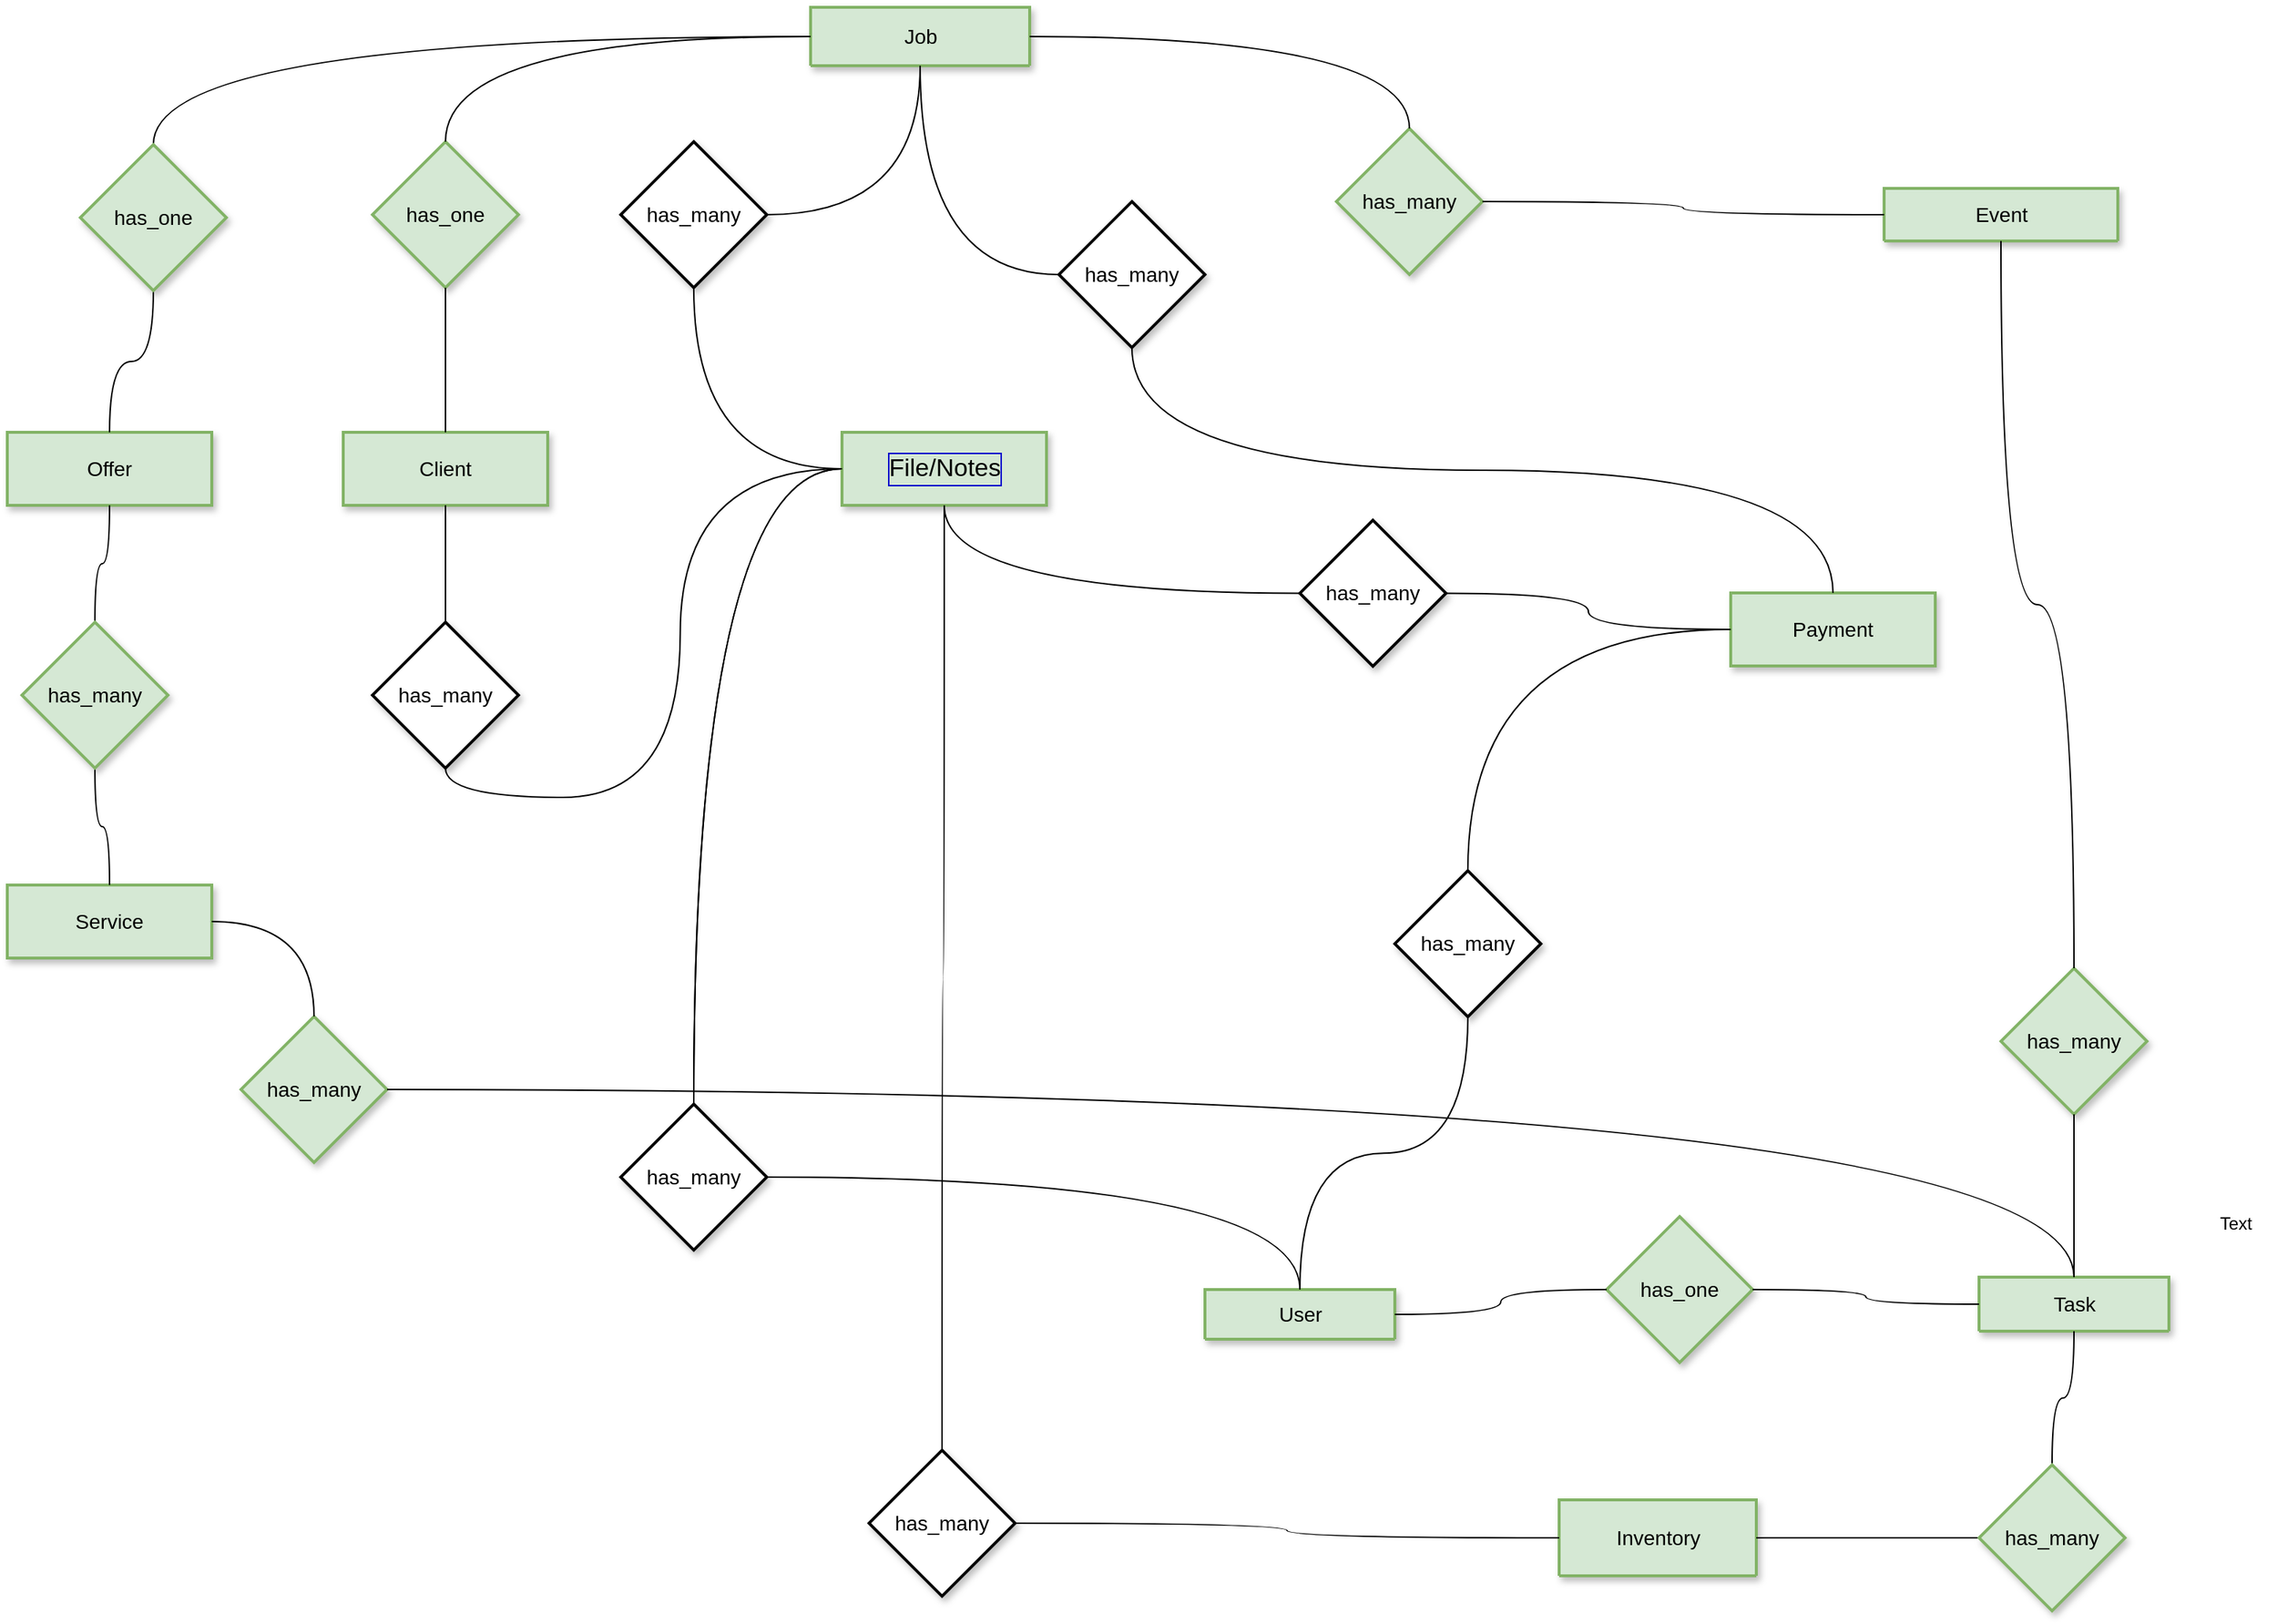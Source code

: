 <mxfile version="11.1.1" type="device"><diagram id="9iRXF81XI2Wqi4vtROe5" name="Page-1"><mxGraphModel dx="4610" dy="2313" grid="1" gridSize="10" guides="1" tooltips="1" connect="1" arrows="1" fold="1" page="0" pageScale="1" pageWidth="1100" pageHeight="850" math="0" shadow="0"><root><mxCell id="0"/><mxCell id="1" parent="0"/><mxCell id="vGvN-s6w1yWlGl6HIiDT-2" value="Client" style="strokeWidth=2;whiteSpace=wrap;html=1;align=center;fontSize=14;shadow=1;glass=0;comic=0;fillColor=#d5e8d4;strokeColor=#82b366;" parent="1" vertex="1"><mxGeometry x="-2400" y="-820" width="140" height="50" as="geometry"/></mxCell><mxCell id="vGvN-s6w1yWlGl6HIiDT-12" value="Payment" style="strokeWidth=2;whiteSpace=wrap;html=1;align=center;fontSize=14;shadow=1;glass=0;comic=0;fillColor=#d5e8d4;strokeColor=#82b366;" parent="1" vertex="1"><mxGeometry x="-1450" y="-710" width="140" height="50" as="geometry"/></mxCell><mxCell id="vGvN-s6w1yWlGl6HIiDT-13" value="Service" style="strokeWidth=2;whiteSpace=wrap;html=1;align=center;fontSize=14;shadow=1;glass=0;comic=0;fillColor=#d5e8d4;strokeColor=#82b366;" parent="1" vertex="1"><mxGeometry x="-2630" y="-510" width="140" height="50" as="geometry"/></mxCell><mxCell id="vGvN-s6w1yWlGl6HIiDT-14" value="Offer" style="strokeWidth=2;whiteSpace=wrap;html=1;align=center;fontSize=14;shadow=1;glass=0;comic=0;rounded=0;fillColor=#d5e8d4;strokeColor=#82b366;" parent="1" vertex="1"><mxGeometry x="-2630" y="-820" width="140" height="50" as="geometry"/></mxCell><mxCell id="vGvN-s6w1yWlGl6HIiDT-19" value="Job&lt;br&gt;" style="swimlane;fontStyle=0;childLayout=stackLayout;horizontal=1;startSize=40;fillColor=#d5e8d4;horizontalStack=0;resizeParent=1;resizeParentMax=0;resizeLast=0;collapsible=1;marginBottom=0;swimlaneFillColor=#ffffff;align=center;fontSize=14;rounded=0;shadow=1;glass=0;comic=0;strokeWidth=2;html=1;strokeColor=#82b366;" parent="1" vertex="1" collapsed="1"><mxGeometry x="-2080" y="-1111" width="150" height="40" as="geometry"><mxRectangle x="-1730" y="-530" width="140" height="118" as="alternateBounds"/></mxGeometry></mxCell><mxCell id="vGvN-s6w1yWlGl6HIiDT-20" value="name" style="text;strokeColor=none;fillColor=none;spacingLeft=4;spacingRight=4;overflow=hidden;rotatable=0;points=[[0,0.5],[1,0.5]];portConstraint=eastwest;fontSize=12;" parent="vGvN-s6w1yWlGl6HIiDT-19" vertex="1"><mxGeometry y="40" width="150" height="26" as="geometry"/></mxCell><mxCell id="vGvN-s6w1yWlGl6HIiDT-22" value="description" style="text;strokeColor=none;fillColor=none;spacingLeft=4;spacingRight=4;overflow=hidden;rotatable=0;points=[[0,0.5],[1,0.5]];portConstraint=eastwest;fontSize=12;" parent="vGvN-s6w1yWlGl6HIiDT-19" vertex="1"><mxGeometry y="66" width="150" height="26" as="geometry"/></mxCell><mxCell id="vGvN-s6w1yWlGl6HIiDT-38" value="status" style="text;strokeColor=none;fillColor=none;spacingLeft=4;spacingRight=4;overflow=hidden;rotatable=0;points=[[0,0.5],[1,0.5]];portConstraint=eastwest;fontSize=12;" parent="vGvN-s6w1yWlGl6HIiDT-19" vertex="1"><mxGeometry y="92" width="150" height="26" as="geometry"/></mxCell><mxCell id="vGvN-s6w1yWlGl6HIiDT-30" value="Event" style="swimlane;fontStyle=0;childLayout=stackLayout;horizontal=1;startSize=36;fillColor=#d5e8d4;horizontalStack=0;resizeParent=1;resizeParentMax=0;resizeLast=0;collapsible=1;marginBottom=0;swimlaneFillColor=#ffffff;align=center;fontSize=14;rounded=0;shadow=1;glass=0;comic=0;strokeWidth=2;html=1;strokeColor=#82b366;" parent="1" vertex="1" collapsed="1"><mxGeometry x="-1345" y="-987" width="160" height="36" as="geometry"><mxRectangle x="1110" y="114" width="140" height="152" as="alternateBounds"/></mxGeometry></mxCell><mxCell id="vGvN-s6w1yWlGl6HIiDT-31" value="name" style="text;strokeColor=none;fillColor=none;spacingLeft=4;spacingRight=4;overflow=hidden;rotatable=0;points=[[0,0.5],[1,0.5]];portConstraint=eastwest;fontSize=12;" parent="vGvN-s6w1yWlGl6HIiDT-30" vertex="1"><mxGeometry y="36" width="160" height="26" as="geometry"/></mxCell><mxCell id="vGvN-s6w1yWlGl6HIiDT-32" value="description" style="text;strokeColor=none;fillColor=none;spacingLeft=4;spacingRight=4;overflow=hidden;rotatable=0;points=[[0,0.5],[1,0.5]];portConstraint=eastwest;fontSize=12;" parent="vGvN-s6w1yWlGl6HIiDT-30" vertex="1"><mxGeometry y="62" width="160" height="26" as="geometry"/></mxCell><mxCell id="vGvN-s6w1yWlGl6HIiDT-33" value="date_start" style="text;strokeColor=none;fillColor=none;spacingLeft=4;spacingRight=4;overflow=hidden;rotatable=0;points=[[0,0.5],[1,0.5]];portConstraint=eastwest;fontSize=12;" parent="vGvN-s6w1yWlGl6HIiDT-30" vertex="1"><mxGeometry y="88" width="160" height="26" as="geometry"/></mxCell><mxCell id="vGvN-s6w1yWlGl6HIiDT-34" value="date_end" style="text;strokeColor=none;fillColor=none;spacingLeft=4;spacingRight=4;overflow=hidden;rotatable=0;points=[[0,0.5],[1,0.5]];portConstraint=eastwest;fontSize=12;" parent="vGvN-s6w1yWlGl6HIiDT-30" vertex="1"><mxGeometry y="114" width="160" height="26" as="geometry"/></mxCell><mxCell id="vGvN-s6w1yWlGl6HIiDT-129" value="location" style="text;strokeColor=none;fillColor=none;spacingLeft=4;spacingRight=4;overflow=hidden;rotatable=0;points=[[0,0.5],[1,0.5]];portConstraint=eastwest;fontSize=12;" parent="vGvN-s6w1yWlGl6HIiDT-30" vertex="1"><mxGeometry y="140" width="160" height="26" as="geometry"/></mxCell><mxCell id="vGvN-s6w1yWlGl6HIiDT-61" value="Task" style="swimlane;fontStyle=0;childLayout=stackLayout;horizontal=1;startSize=47;fillColor=#d5e8d4;horizontalStack=0;resizeParent=1;resizeParentMax=0;resizeLast=0;collapsible=1;marginBottom=0;swimlaneFillColor=#ffffff;align=center;fontSize=14;rounded=0;shadow=1;glass=0;comic=0;strokeWidth=2;html=1;strokeColor=#82b366;" parent="1" vertex="1" collapsed="1"><mxGeometry x="-1280" y="-241.5" width="130" height="37" as="geometry"><mxRectangle x="750" y="522.5" width="140" height="143" as="alternateBounds"/></mxGeometry></mxCell><mxCell id="vGvN-s6w1yWlGl6HIiDT-62" value="name" style="text;strokeColor=none;fillColor=none;spacingLeft=4;spacingRight=4;overflow=hidden;rotatable=0;points=[[0,0.5],[1,0.5]];portConstraint=eastwest;fontSize=12;" parent="vGvN-s6w1yWlGl6HIiDT-61" vertex="1"><mxGeometry y="37" width="130" height="26" as="geometry"/></mxCell><mxCell id="vGvN-s6w1yWlGl6HIiDT-63" value="description" style="text;strokeColor=none;fillColor=none;spacingLeft=4;spacingRight=4;overflow=hidden;rotatable=0;points=[[0,0.5],[1,0.5]];portConstraint=eastwest;fontSize=12;" parent="vGvN-s6w1yWlGl6HIiDT-61" vertex="1"><mxGeometry y="63" width="130" height="26" as="geometry"/></mxCell><mxCell id="vGvN-s6w1yWlGl6HIiDT-64" value="rating" style="text;strokeColor=none;fillColor=none;spacingLeft=4;spacingRight=4;overflow=hidden;rotatable=0;points=[[0,0.5],[1,0.5]];portConstraint=eastwest;fontSize=12;" parent="vGvN-s6w1yWlGl6HIiDT-61" vertex="1"><mxGeometry y="89" width="130" height="26" as="geometry"/></mxCell><mxCell id="vGvN-s6w1yWlGl6HIiDT-65" value="status" style="text;strokeColor=none;fillColor=none;spacingLeft=4;spacingRight=4;overflow=hidden;rotatable=0;points=[[0,0.5],[1,0.5]];portConstraint=eastwest;fontSize=12;" parent="vGvN-s6w1yWlGl6HIiDT-61" vertex="1"><mxGeometry y="115" width="130" height="26" as="geometry"/></mxCell><mxCell id="vGvN-s6w1yWlGl6HIiDT-67" value="Inventory" style="swimlane;fontStyle=0;childLayout=stackLayout;horizontal=1;startSize=52;fillColor=#d5e8d4;horizontalStack=0;resizeParent=1;resizeParentMax=0;resizeLast=0;collapsible=1;marginBottom=0;swimlaneFillColor=#ffffff;align=center;fontSize=14;rounded=0;shadow=1;glass=0;comic=0;strokeWidth=2;html=1;strokeColor=#82b366;" parent="1" vertex="1" collapsed="1"><mxGeometry x="-1567.5" y="-89" width="135" height="52" as="geometry"><mxRectangle x="910" y="780" width="140" height="100" as="alternateBounds"/></mxGeometry></mxCell><mxCell id="vGvN-s6w1yWlGl6HIiDT-68" value="name" style="text;strokeColor=none;fillColor=none;spacingLeft=4;spacingRight=4;overflow=hidden;rotatable=0;points=[[0,0.5],[1,0.5]];portConstraint=eastwest;fontSize=12;" parent="vGvN-s6w1yWlGl6HIiDT-67" vertex="1"><mxGeometry y="52" width="135" height="26" as="geometry"/></mxCell><mxCell id="vGvN-s6w1yWlGl6HIiDT-69" value="description" style="text;strokeColor=none;fillColor=none;spacingLeft=4;spacingRight=4;overflow=hidden;rotatable=0;points=[[0,0.5],[1,0.5]];portConstraint=eastwest;fontSize=12;" parent="vGvN-s6w1yWlGl6HIiDT-67" vertex="1"><mxGeometry y="78" width="135" height="26" as="geometry"/></mxCell><mxCell id="vGvN-s6w1yWlGl6HIiDT-71" value="status" style="text;strokeColor=none;fillColor=none;spacingLeft=4;spacingRight=4;overflow=hidden;rotatable=0;points=[[0,0.5],[1,0.5]];portConstraint=eastwest;fontSize=12;" parent="vGvN-s6w1yWlGl6HIiDT-67" vertex="1"><mxGeometry y="104" width="135" height="26" as="geometry"/></mxCell><mxCell id="vGvN-s6w1yWlGl6HIiDT-72" value="User" style="swimlane;fontStyle=0;childLayout=stackLayout;horizontal=1;startSize=39;fillColor=#d5e8d4;horizontalStack=0;resizeParent=1;resizeParentMax=0;resizeLast=0;collapsible=1;marginBottom=0;swimlaneFillColor=#ffffff;align=center;fontSize=14;rounded=0;shadow=1;glass=0;comic=0;strokeWidth=2;html=1;strokeColor=#82b366;" parent="1" vertex="1" collapsed="1"><mxGeometry x="-1810" y="-233" width="130" height="34" as="geometry"><mxRectangle x="560" y="440" width="150" height="195" as="alternateBounds"/></mxGeometry></mxCell><mxCell id="vGvN-s6w1yWlGl6HIiDT-73" value="name" style="text;strokeColor=none;fillColor=none;spacingLeft=4;spacingRight=4;overflow=hidden;rotatable=0;points=[[0,0.5],[1,0.5]];portConstraint=eastwest;fontSize=12;" parent="vGvN-s6w1yWlGl6HIiDT-72" vertex="1"><mxGeometry y="34" width="130" height="26" as="geometry"/></mxCell><mxCell id="vGvN-s6w1yWlGl6HIiDT-74" value="personal_id" style="text;strokeColor=none;fillColor=none;spacingLeft=4;spacingRight=4;overflow=hidden;rotatable=0;points=[[0,0.5],[1,0.5]];portConstraint=eastwest;fontSize=12;" parent="vGvN-s6w1yWlGl6HIiDT-72" vertex="1"><mxGeometry y="60" width="130" height="26" as="geometry"/></mxCell><mxCell id="vGvN-s6w1yWlGl6HIiDT-75" value="email" style="text;strokeColor=none;fillColor=none;spacingLeft=4;spacingRight=4;overflow=hidden;rotatable=0;points=[[0,0.5],[1,0.5]];portConstraint=eastwest;fontSize=12;" parent="vGvN-s6w1yWlGl6HIiDT-72" vertex="1"><mxGeometry y="86" width="130" height="26" as="geometry"/></mxCell><mxCell id="vGvN-s6w1yWlGl6HIiDT-76" value="phone" style="text;strokeColor=none;fillColor=none;spacingLeft=4;spacingRight=4;overflow=hidden;rotatable=0;points=[[0,0.5],[1,0.5]];portConstraint=eastwest;fontSize=12;" parent="vGvN-s6w1yWlGl6HIiDT-72" vertex="1"><mxGeometry y="112" width="130" height="26" as="geometry"/></mxCell><mxCell id="vGvN-s6w1yWlGl6HIiDT-77" value="position" style="text;strokeColor=none;fillColor=none;spacingLeft=4;spacingRight=4;overflow=hidden;rotatable=0;points=[[0,0.5],[1,0.5]];portConstraint=eastwest;fontSize=12;" parent="vGvN-s6w1yWlGl6HIiDT-72" vertex="1"><mxGeometry y="138" width="130" height="26" as="geometry"/></mxCell><mxCell id="vGvN-s6w1yWlGl6HIiDT-78" value="user_type" style="text;strokeColor=none;fillColor=none;spacingLeft=4;spacingRight=4;overflow=hidden;rotatable=0;points=[[0,0.5],[1,0.5]];portConstraint=eastwest;fontSize=12;" parent="vGvN-s6w1yWlGl6HIiDT-72" vertex="1"><mxGeometry y="164" width="130" height="26" as="geometry"/></mxCell><mxCell id="vGvN-s6w1yWlGl6HIiDT-88" value="has_many" style="shape=rhombus;strokeWidth=2;fontSize=17;perimeter=rhombusPerimeter;whiteSpace=wrap;html=1;align=center;fontSize=14;rounded=0;shadow=1;glass=0;comic=0;fillColor=#d5e8d4;strokeColor=#82b366;" parent="1" vertex="1"><mxGeometry x="-1720" y="-1028" width="100" height="100" as="geometry"/></mxCell><mxCell id="vGvN-s6w1yWlGl6HIiDT-89" style="rounded=1;jumpStyle=none;orthogonalLoop=1;jettySize=auto;html=1;strokeColor=#000000;fontSize=14;endArrow=none;endFill=0;elbow=vertical;edgeStyle=orthogonalEdgeStyle;curved=1;" parent="1" source="vGvN-s6w1yWlGl6HIiDT-88" target="vGvN-s6w1yWlGl6HIiDT-30" edge="1"><mxGeometry relative="1" as="geometry"><mxPoint x="1100" y="240" as="targetPoint"/></mxGeometry></mxCell><mxCell id="vGvN-s6w1yWlGl6HIiDT-90" style="rounded=1;jumpStyle=none;orthogonalLoop=1;jettySize=auto;html=1;strokeColor=#000000;fontSize=14;endArrow=none;endFill=0;elbow=vertical;edgeStyle=orthogonalEdgeStyle;curved=1;" parent="1" source="vGvN-s6w1yWlGl6HIiDT-19" target="vGvN-s6w1yWlGl6HIiDT-88" edge="1"><mxGeometry relative="1" as="geometry"><mxPoint x="1080" y="-30" as="sourcePoint"/></mxGeometry></mxCell><mxCell id="vGvN-s6w1yWlGl6HIiDT-91" value="has_many" style="shape=rhombus;strokeWidth=2;fontSize=17;perimeter=rhombusPerimeter;whiteSpace=wrap;html=1;align=center;fontSize=14;rounded=0;shadow=1;glass=0;comic=0;fillColor=#d5e8d4;strokeColor=#82b366;" parent="1" vertex="1"><mxGeometry x="-1265" y="-453" width="100" height="100" as="geometry"/></mxCell><mxCell id="vGvN-s6w1yWlGl6HIiDT-92" style="rounded=1;jumpStyle=none;orthogonalLoop=1;jettySize=auto;html=1;strokeColor=#000000;fontSize=14;endArrow=none;endFill=0;elbow=vertical;edgeStyle=orthogonalEdgeStyle;curved=1;" parent="1" source="vGvN-s6w1yWlGl6HIiDT-91" target="vGvN-s6w1yWlGl6HIiDT-61" edge="1"><mxGeometry relative="1" as="geometry"><mxPoint x="-753.5" y="532.5" as="targetPoint"/></mxGeometry></mxCell><mxCell id="vGvN-s6w1yWlGl6HIiDT-93" style="rounded=1;jumpStyle=none;orthogonalLoop=1;jettySize=auto;html=1;strokeColor=#000000;fontSize=14;endArrow=none;endFill=0;elbow=vertical;edgeStyle=orthogonalEdgeStyle;curved=1;" parent="1" source="vGvN-s6w1yWlGl6HIiDT-30" target="vGvN-s6w1yWlGl6HIiDT-91" edge="1"><mxGeometry relative="1" as="geometry"><mxPoint x="-415" y="-112.5" as="sourcePoint"/></mxGeometry></mxCell><mxCell id="vGvN-s6w1yWlGl6HIiDT-94" value="has_one" style="shape=rhombus;strokeWidth=2;fontSize=17;perimeter=rhombusPerimeter;whiteSpace=wrap;html=1;align=center;fontSize=14;rounded=0;shadow=1;glass=0;comic=0;fillColor=#d5e8d4;strokeColor=#82b366;" parent="1" vertex="1"><mxGeometry x="-1535" y="-283" width="100" height="100" as="geometry"/></mxCell><mxCell id="vGvN-s6w1yWlGl6HIiDT-95" style="rounded=1;jumpStyle=none;orthogonalLoop=1;jettySize=auto;html=1;strokeColor=#000000;fontSize=14;endArrow=none;endFill=0;elbow=vertical;edgeStyle=orthogonalEdgeStyle;curved=1;" parent="1" source="vGvN-s6w1yWlGl6HIiDT-94" target="vGvN-s6w1yWlGl6HIiDT-61" edge="1"><mxGeometry relative="1" as="geometry"><mxPoint x="561.5" y="1266.5" as="targetPoint"/></mxGeometry></mxCell><mxCell id="vGvN-s6w1yWlGl6HIiDT-96" style="rounded=1;jumpStyle=none;orthogonalLoop=1;jettySize=auto;html=1;strokeColor=#000000;fontSize=14;endArrow=none;endFill=0;elbow=vertical;edgeStyle=orthogonalEdgeStyle;curved=1;" parent="1" source="vGvN-s6w1yWlGl6HIiDT-72" target="vGvN-s6w1yWlGl6HIiDT-94" edge="1"><mxGeometry relative="1" as="geometry"><mxPoint x="890" y="710.5" as="sourcePoint"/></mxGeometry></mxCell><mxCell id="vGvN-s6w1yWlGl6HIiDT-97" style="rounded=1;jumpStyle=none;orthogonalLoop=1;jettySize=auto;html=1;strokeColor=#000000;fontSize=14;endArrow=none;endFill=0;elbow=vertical;edgeStyle=orthogonalEdgeStyle;curved=1;" parent="1" source="vGvN-s6w1yWlGl6HIiDT-61" target="vGvN-s6w1yWlGl6HIiDT-99" edge="1"><mxGeometry relative="1" as="geometry"><mxPoint x="-993.5" y="605.0" as="sourcePoint"/></mxGeometry></mxCell><mxCell id="vGvN-s6w1yWlGl6HIiDT-98" style="rounded=1;jumpStyle=none;orthogonalLoop=1;jettySize=auto;html=1;strokeColor=#000000;fontSize=14;endArrow=none;endFill=0;elbow=vertical;edgeStyle=orthogonalEdgeStyle;curved=1;" parent="1" source="vGvN-s6w1yWlGl6HIiDT-99" target="vGvN-s6w1yWlGl6HIiDT-67" edge="1"><mxGeometry relative="1" as="geometry"><mxPoint x="-156" y="726.5" as="targetPoint"/></mxGeometry></mxCell><mxCell id="vGvN-s6w1yWlGl6HIiDT-99" value="has_many" style="shape=rhombus;strokeWidth=2;fontSize=17;perimeter=rhombusPerimeter;whiteSpace=wrap;html=1;align=center;fontSize=14;rounded=0;shadow=1;glass=0;comic=0;fillColor=#d5e8d4;strokeColor=#82b366;" parent="1" vertex="1"><mxGeometry x="-1280" y="-113" width="100" height="100" as="geometry"/></mxCell><mxCell id="vGvN-s6w1yWlGl6HIiDT-100" value="has_one" style="shape=rhombus;strokeWidth=2;fontSize=17;perimeter=rhombusPerimeter;whiteSpace=wrap;html=1;align=center;fontSize=14;rounded=0;shadow=1;glass=0;comic=0;fillColor=#d5e8d4;strokeColor=#82b366;" parent="1" vertex="1"><mxGeometry x="-2380" y="-1019" width="100" height="100" as="geometry"/></mxCell><mxCell id="vGvN-s6w1yWlGl6HIiDT-101" style="rounded=1;jumpStyle=none;orthogonalLoop=1;jettySize=auto;html=1;strokeColor=#000000;fontSize=14;endArrow=none;endFill=0;elbow=vertical;edgeStyle=orthogonalEdgeStyle;curved=1;" parent="1" source="vGvN-s6w1yWlGl6HIiDT-100" target="vGvN-s6w1yWlGl6HIiDT-2" edge="1"><mxGeometry relative="1" as="geometry"><mxPoint x="-140" y="278.0" as="targetPoint"/></mxGeometry></mxCell><mxCell id="vGvN-s6w1yWlGl6HIiDT-102" style="rounded=1;jumpStyle=none;orthogonalLoop=1;jettySize=auto;html=1;strokeColor=#000000;fontSize=14;endArrow=none;endFill=0;elbow=vertical;edgeStyle=orthogonalEdgeStyle;curved=1;" parent="1" source="vGvN-s6w1yWlGl6HIiDT-19" target="vGvN-s6w1yWlGl6HIiDT-100" edge="1"><mxGeometry relative="1" as="geometry"><mxPoint x="90" y="-130" as="sourcePoint"/></mxGeometry></mxCell><mxCell id="vGvN-s6w1yWlGl6HIiDT-103" style="rounded=1;jumpStyle=none;orthogonalLoop=1;jettySize=auto;html=1;strokeColor=#000000;fontSize=14;endArrow=none;endFill=0;elbow=vertical;edgeStyle=orthogonalEdgeStyle;curved=1;" parent="1" source="vGvN-s6w1yWlGl6HIiDT-105" target="vGvN-s6w1yWlGl6HIiDT-14" edge="1"><mxGeometry relative="1" as="geometry"><mxPoint x="1673" y="298.5" as="targetPoint"/></mxGeometry></mxCell><mxCell id="vGvN-s6w1yWlGl6HIiDT-104" style="rounded=1;jumpStyle=none;orthogonalLoop=1;jettySize=auto;html=1;strokeColor=#000000;fontSize=14;endArrow=none;endFill=0;elbow=vertical;edgeStyle=orthogonalEdgeStyle;curved=1;" parent="1" source="vGvN-s6w1yWlGl6HIiDT-19" target="vGvN-s6w1yWlGl6HIiDT-105" edge="1"><mxGeometry relative="1" as="geometry"><mxPoint x="200" y="-60" as="sourcePoint"/></mxGeometry></mxCell><mxCell id="vGvN-s6w1yWlGl6HIiDT-105" value="has_one" style="shape=rhombus;strokeWidth=2;fontSize=17;perimeter=rhombusPerimeter;whiteSpace=wrap;html=1;align=center;fontSize=14;rounded=0;shadow=1;glass=0;comic=0;fillColor=#d5e8d4;strokeColor=#82b366;" parent="1" vertex="1"><mxGeometry x="-2580" y="-1017" width="100" height="100" as="geometry"/></mxCell><mxCell id="vGvN-s6w1yWlGl6HIiDT-118" value="has_many" style="shape=rhombus;strokeWidth=2;fontSize=17;perimeter=rhombusPerimeter;whiteSpace=wrap;html=1;align=center;fontSize=14;rounded=0;shadow=1;glass=0;comic=0;" parent="1" vertex="1"><mxGeometry x="-2210" y="-1019" width="100" height="100" as="geometry"/></mxCell><mxCell id="vGvN-s6w1yWlGl6HIiDT-120" style="rounded=1;jumpStyle=none;orthogonalLoop=1;jettySize=auto;html=1;strokeColor=#000000;fontSize=14;endArrow=none;endFill=0;elbow=vertical;edgeStyle=orthogonalEdgeStyle;curved=1;" parent="1" source="vGvN-s6w1yWlGl6HIiDT-11" target="vGvN-s6w1yWlGl6HIiDT-118" edge="1"><mxGeometry relative="1" as="geometry"><mxPoint x="345" y="614.5" as="sourcePoint"/></mxGeometry></mxCell><mxCell id="vGvN-s6w1yWlGl6HIiDT-130" style="rounded=1;jumpStyle=none;orthogonalLoop=1;jettySize=auto;html=1;strokeColor=#000000;fontSize=14;endArrow=none;endFill=0;elbow=vertical;edgeStyle=orthogonalEdgeStyle;curved=1;" parent="1" source="vGvN-s6w1yWlGl6HIiDT-131" target="vGvN-s6w1yWlGl6HIiDT-72" edge="1"><mxGeometry relative="1" as="geometry"><mxPoint x="210" y="748.5" as="targetPoint"/></mxGeometry></mxCell><mxCell id="vGvN-s6w1yWlGl6HIiDT-131" value="has_many" style="shape=rhombus;strokeWidth=2;fontSize=17;perimeter=rhombusPerimeter;whiteSpace=wrap;html=1;align=center;fontSize=14;rounded=0;shadow=1;glass=0;comic=0;" parent="1" vertex="1"><mxGeometry x="-1680" y="-519.786" width="100" height="100" as="geometry"/></mxCell><mxCell id="vGvN-s6w1yWlGl6HIiDT-132" style="rounded=1;jumpStyle=none;orthogonalLoop=1;jettySize=auto;html=1;strokeColor=#000000;fontSize=14;endArrow=none;endFill=0;elbow=vertical;edgeStyle=orthogonalEdgeStyle;curved=1;" parent="1" source="vGvN-s6w1yWlGl6HIiDT-12" target="vGvN-s6w1yWlGl6HIiDT-131" edge="1"><mxGeometry relative="1" as="geometry"><mxPoint x="45" y="838" as="sourcePoint"/></mxGeometry></mxCell><mxCell id="vGvN-s6w1yWlGl6HIiDT-133" style="rounded=1;jumpStyle=none;orthogonalLoop=1;jettySize=auto;html=1;strokeColor=#000000;fontSize=14;endArrow=none;endFill=0;elbow=vertical;edgeStyle=orthogonalEdgeStyle;curved=1;" parent="1" source="vGvN-s6w1yWlGl6HIiDT-134" target="vGvN-s6w1yWlGl6HIiDT-72" edge="1"><mxGeometry relative="1" as="geometry"><mxPoint x="247.5" y="712" as="targetPoint"/></mxGeometry></mxCell><mxCell id="vGvN-s6w1yWlGl6HIiDT-135" style="rounded=1;jumpStyle=none;orthogonalLoop=1;jettySize=auto;html=1;strokeColor=#000000;fontSize=14;endArrow=none;endFill=0;elbow=vertical;edgeStyle=orthogonalEdgeStyle;curved=1;" parent="1" source="vGvN-s6w1yWlGl6HIiDT-11" target="vGvN-s6w1yWlGl6HIiDT-134" edge="1"><mxGeometry relative="1" as="geometry"><mxPoint x="-67.5" y="797.5" as="sourcePoint"/></mxGeometry></mxCell><mxCell id="vGvN-s6w1yWlGl6HIiDT-138" style="rounded=1;jumpStyle=none;orthogonalLoop=1;jettySize=auto;html=1;strokeColor=#000000;fontSize=14;endArrow=none;endFill=0;elbow=vertical;edgeStyle=orthogonalEdgeStyle;curved=1;" parent="1" source="vGvN-s6w1yWlGl6HIiDT-139" target="vGvN-s6w1yWlGl6HIiDT-67" edge="1"><mxGeometry relative="1" as="geometry"><mxPoint x="-220" y="724" as="targetPoint"/></mxGeometry></mxCell><mxCell id="vGvN-s6w1yWlGl6HIiDT-139" value="has_many" style="shape=rhombus;strokeWidth=2;fontSize=17;perimeter=rhombusPerimeter;whiteSpace=wrap;html=1;align=center;fontSize=14;rounded=0;shadow=1;glass=0;comic=0;" parent="1" vertex="1"><mxGeometry x="-2040" y="-123" width="100" height="100" as="geometry"/></mxCell><mxCell id="vGvN-s6w1yWlGl6HIiDT-140" style="rounded=1;jumpStyle=none;orthogonalLoop=1;jettySize=auto;html=1;strokeColor=#000000;fontSize=14;endArrow=none;endFill=0;elbow=vertical;edgeStyle=orthogonalEdgeStyle;curved=1;" parent="1" source="vGvN-s6w1yWlGl6HIiDT-11" target="vGvN-s6w1yWlGl6HIiDT-139" edge="1"><mxGeometry relative="1" as="geometry"><mxPoint x="595" y="1495.5" as="sourcePoint"/></mxGeometry></mxCell><mxCell id="vGvN-s6w1yWlGl6HIiDT-147" style="rounded=1;jumpStyle=none;orthogonalLoop=1;jettySize=auto;html=1;strokeColor=#000000;fontSize=14;endArrow=none;endFill=0;elbow=vertical;edgeStyle=orthogonalEdgeStyle;curved=1;" parent="1" source="vGvN-s6w1yWlGl6HIiDT-149" target="vGvN-s6w1yWlGl6HIiDT-13" edge="1"><mxGeometry relative="1" as="geometry"><mxPoint x="-1547.0" y="-183.5" as="targetPoint"/></mxGeometry></mxCell><mxCell id="vGvN-s6w1yWlGl6HIiDT-148" style="rounded=1;jumpStyle=none;orthogonalLoop=1;jettySize=auto;html=1;strokeColor=#000000;fontSize=14;endArrow=none;endFill=0;elbow=vertical;edgeStyle=orthogonalEdgeStyle;curved=1;" parent="1" source="vGvN-s6w1yWlGl6HIiDT-14" target="vGvN-s6w1yWlGl6HIiDT-149" edge="1"><mxGeometry relative="1" as="geometry"><mxPoint x="-1617.0" y="-528.5" as="sourcePoint"/></mxGeometry></mxCell><mxCell id="vGvN-s6w1yWlGl6HIiDT-149" value="has_many" style="shape=rhombus;strokeWidth=2;fontSize=17;perimeter=rhombusPerimeter;whiteSpace=wrap;html=1;align=center;fontSize=14;rounded=0;shadow=1;glass=0;comic=0;fillColor=#d5e8d4;strokeColor=#82b366;" parent="1" vertex="1"><mxGeometry x="-2620" y="-690" width="100" height="100" as="geometry"/></mxCell><mxCell id="vGvN-s6w1yWlGl6HIiDT-164" style="rounded=1;jumpStyle=none;orthogonalLoop=1;jettySize=auto;html=1;strokeColor=#000000;fontSize=14;endArrow=none;endFill=0;elbow=vertical;edgeStyle=orthogonalEdgeStyle;curved=1;" parent="1" source="vGvN-s6w1yWlGl6HIiDT-118" target="vGvN-s6w1yWlGl6HIiDT-19" edge="1"><mxGeometry relative="1" as="geometry"><mxPoint x="610" y="-341" as="targetPoint"/><mxPoint x="-210" y="295.5" as="sourcePoint"/></mxGeometry></mxCell><mxCell id="vGvN-s6w1yWlGl6HIiDT-177" style="rounded=1;jumpStyle=none;orthogonalLoop=1;jettySize=auto;html=1;strokeColor=#000000;fontSize=14;endArrow=none;endFill=0;elbow=vertical;edgeStyle=orthogonalEdgeStyle;curved=1;" parent="1" source="vGvN-s6w1yWlGl6HIiDT-179" target="vGvN-s6w1yWlGl6HIiDT-2" edge="1"><mxGeometry relative="1" as="geometry"><mxPoint x="-410.333" y="130" as="targetPoint"/><mxPoint x="-280" y="226.5" as="sourcePoint"/></mxGeometry></mxCell><mxCell id="vGvN-s6w1yWlGl6HIiDT-178" style="rounded=1;jumpStyle=none;orthogonalLoop=1;jettySize=auto;html=1;strokeColor=#000000;fontSize=14;endArrow=none;endFill=0;entryX=0.5;entryY=1;entryDx=0;entryDy=0;elbow=vertical;edgeStyle=orthogonalEdgeStyle;curved=1;" parent="1" source="vGvN-s6w1yWlGl6HIiDT-11" target="vGvN-s6w1yWlGl6HIiDT-179" edge="1"><mxGeometry relative="1" as="geometry"><mxPoint x="-40" y="940" as="sourcePoint"/></mxGeometry></mxCell><mxCell id="vGvN-s6w1yWlGl6HIiDT-179" value="has_many" style="shape=rhombus;strokeWidth=2;fontSize=17;perimeter=rhombusPerimeter;whiteSpace=wrap;html=1;align=center;fontSize=14;rounded=0;shadow=1;glass=0;comic=0;" parent="1" vertex="1"><mxGeometry x="-2380" y="-690" width="100" height="100" as="geometry"/></mxCell><mxCell id="vGvN-s6w1yWlGl6HIiDT-11" value="File/Notes" style="strokeWidth=2;whiteSpace=wrap;html=1;align=center;fontSize=17;shadow=1;glass=0;comic=0;fillColor=#d5e8d4;strokeColor=#82b366;gradientColor=none;verticalAlign=middle;labelBorderColor=#0000CC;" parent="1" vertex="1"><mxGeometry x="-2058.5" y="-820" width="140" height="50" as="geometry"/></mxCell><mxCell id="vGvN-s6w1yWlGl6HIiDT-134" value="has_many" style="shape=rhombus;strokeWidth=2;fontSize=17;perimeter=rhombusPerimeter;whiteSpace=wrap;html=1;align=center;fontSize=14;rounded=0;shadow=1;glass=0;comic=0;" parent="1" vertex="1"><mxGeometry x="-2210" y="-360" width="100" height="100" as="geometry"/></mxCell><mxCell id="vGvN-s6w1yWlGl6HIiDT-242" style="rounded=1;jumpStyle=none;orthogonalLoop=1;jettySize=auto;html=1;strokeColor=#000000;fontSize=14;endArrow=none;endFill=0;elbow=vertical;edgeStyle=orthogonalEdgeStyle;curved=1;" parent="1" source="vGvN-s6w1yWlGl6HIiDT-11" target="vGvN-s6w1yWlGl6HIiDT-134" edge="1"><mxGeometry relative="1" as="geometry"><mxPoint x="-2000" y="-770" as="sourcePoint"/><mxPoint x="-2030" y="-161" as="targetPoint"/></mxGeometry></mxCell><mxCell id="vGvN-s6w1yWlGl6HIiDT-244" style="rounded=1;jumpStyle=none;orthogonalLoop=1;jettySize=auto;html=1;strokeColor=#000000;fontSize=14;endArrow=none;endFill=0;elbow=vertical;edgeStyle=orthogonalEdgeStyle;curved=1;" parent="1" source="vGvN-s6w1yWlGl6HIiDT-245" target="vGvN-s6w1yWlGl6HIiDT-11" edge="1"><mxGeometry relative="1" as="geometry"><mxPoint x="-1735" y="-460" as="targetPoint"/></mxGeometry></mxCell><mxCell id="vGvN-s6w1yWlGl6HIiDT-245" value="has_many" style="shape=rhombus;strokeWidth=2;fontSize=17;perimeter=rhombusPerimeter;whiteSpace=wrap;html=1;align=center;fontSize=14;rounded=0;shadow=1;glass=0;comic=0;" parent="1" vertex="1"><mxGeometry x="-1745" y="-759.786" width="100" height="100" as="geometry"/></mxCell><mxCell id="vGvN-s6w1yWlGl6HIiDT-246" style="rounded=1;jumpStyle=none;orthogonalLoop=1;jettySize=auto;html=1;strokeColor=#000000;fontSize=14;endArrow=none;endFill=0;elbow=vertical;edgeStyle=orthogonalEdgeStyle;curved=1;" parent="1" source="vGvN-s6w1yWlGl6HIiDT-12" target="vGvN-s6w1yWlGl6HIiDT-245" edge="1"><mxGeometry relative="1" as="geometry"><mxPoint x="-1490" y="-760" as="sourcePoint"/></mxGeometry></mxCell><mxCell id="uqrjs9pNBbXky6FHhxOk-1" value="has_many" style="shape=rhombus;strokeWidth=2;fontSize=17;perimeter=rhombusPerimeter;whiteSpace=wrap;html=1;align=center;fontSize=14;rounded=0;shadow=1;glass=0;comic=0;fillColor=#d5e8d4;strokeColor=#82b366;" parent="1" vertex="1"><mxGeometry x="-2470" y="-420" width="100" height="100" as="geometry"/></mxCell><mxCell id="uqrjs9pNBbXky6FHhxOk-2" style="rounded=1;jumpStyle=none;orthogonalLoop=1;jettySize=auto;html=1;strokeColor=#000000;fontSize=14;endArrow=none;endFill=0;elbow=vertical;edgeStyle=orthogonalEdgeStyle;curved=1;" parent="1" source="uqrjs9pNBbXky6FHhxOk-1" target="vGvN-s6w1yWlGl6HIiDT-61" edge="1"><mxGeometry relative="1" as="geometry"><mxPoint x="-2790" y="122" as="targetPoint"/></mxGeometry></mxCell><mxCell id="uqrjs9pNBbXky6FHhxOk-3" style="rounded=1;jumpStyle=none;orthogonalLoop=1;jettySize=auto;html=1;strokeColor=#000000;fontSize=14;endArrow=none;endFill=0;elbow=vertical;edgeStyle=orthogonalEdgeStyle;curved=1;" parent="1" source="vGvN-s6w1yWlGl6HIiDT-13" target="uqrjs9pNBbXky6FHhxOk-1" edge="1"><mxGeometry relative="1" as="geometry"><mxPoint x="-2840" y="-587.5" as="sourcePoint"/></mxGeometry></mxCell><mxCell id="uqrjs9pNBbXky6FHhxOk-5" value="has_many" style="shape=rhombus;strokeWidth=2;fontSize=17;perimeter=rhombusPerimeter;whiteSpace=wrap;html=1;align=center;fontSize=14;rounded=0;shadow=1;glass=0;comic=0;" parent="1" vertex="1"><mxGeometry x="-1910" y="-978" width="100" height="100" as="geometry"/></mxCell><mxCell id="uqrjs9pNBbXky6FHhxOk-6" style="rounded=1;jumpStyle=none;orthogonalLoop=1;jettySize=auto;html=1;strokeColor=#000000;fontSize=14;endArrow=none;endFill=0;elbow=vertical;edgeStyle=orthogonalEdgeStyle;curved=1;exitX=0.5;exitY=0;exitDx=0;exitDy=0;" parent="1" source="vGvN-s6w1yWlGl6HIiDT-12" target="uqrjs9pNBbXky6FHhxOk-5" edge="1"><mxGeometry relative="1" as="geometry"><mxPoint x="-1853.5" y="-751.667" as="sourcePoint"/></mxGeometry></mxCell><mxCell id="uqrjs9pNBbXky6FHhxOk-7" style="rounded=1;jumpStyle=none;orthogonalLoop=1;jettySize=auto;html=1;strokeColor=#000000;fontSize=14;endArrow=none;endFill=0;elbow=vertical;edgeStyle=orthogonalEdgeStyle;curved=1;entryX=0.5;entryY=1;entryDx=0;entryDy=0;" parent="1" source="uqrjs9pNBbXky6FHhxOk-5" target="vGvN-s6w1yWlGl6HIiDT-19" edge="1"><mxGeometry relative="1" as="geometry"><mxPoint x="-1800" y="-1028" as="targetPoint"/><mxPoint x="-5" y="338.5" as="sourcePoint"/></mxGeometry></mxCell><mxCell id="bCL8tTFeta2yKe8C34mL-1" value="Text" style="text;html=1;resizable=0;points=[];autosize=1;align=left;verticalAlign=top;spacingTop=-4;" vertex="1" parent="1"><mxGeometry x="-1117" y="-288" width="40" height="20" as="geometry"/></mxCell></root></mxGraphModel></diagram></mxfile>